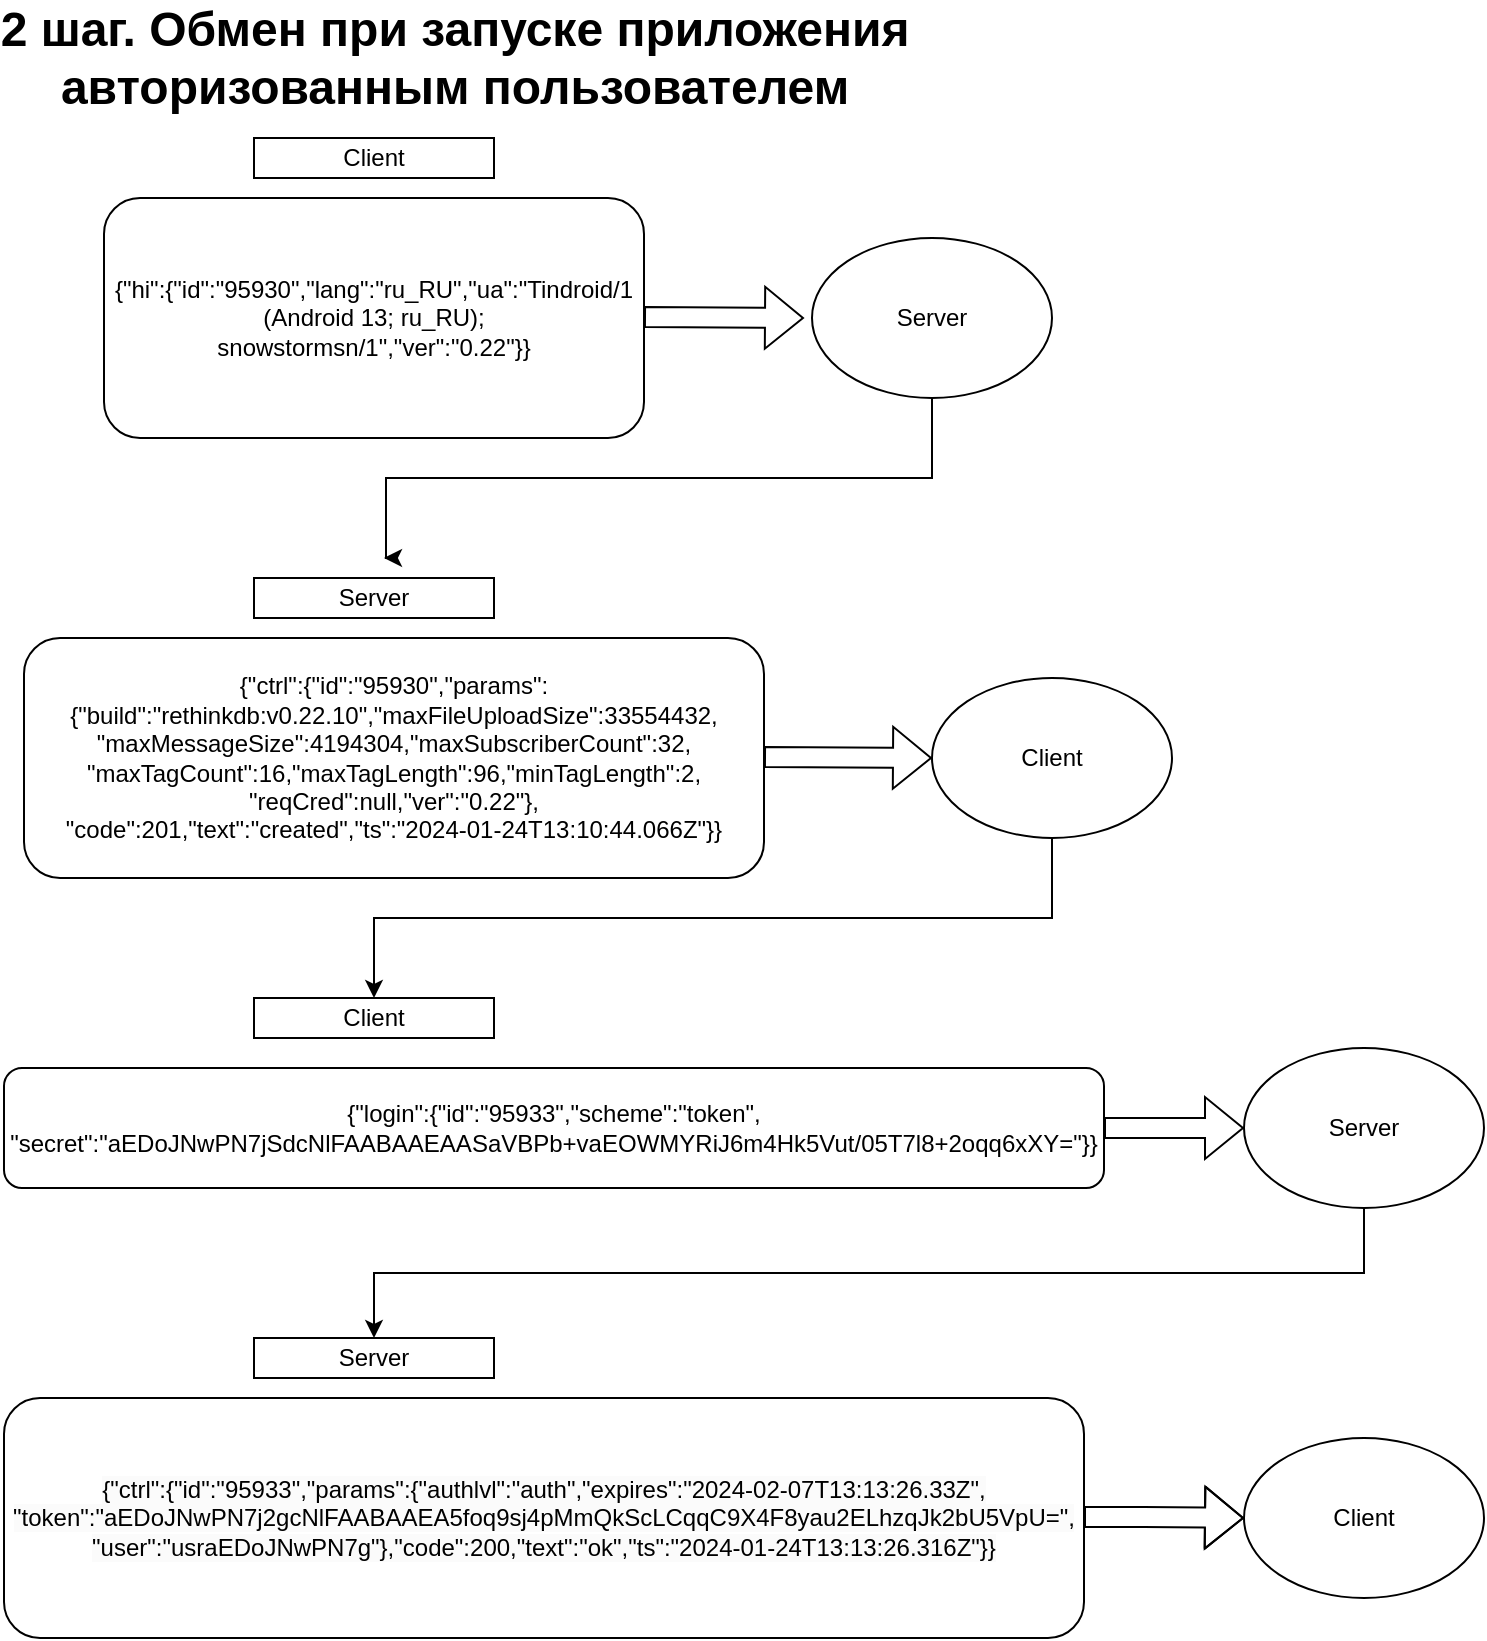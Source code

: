 <mxfile version="22.1.18" type="github">
  <diagram name="Страница — 1" id="4d1qR_BhAaS2eiX-IXbG">
    <mxGraphModel dx="1624" dy="804" grid="1" gridSize="10" guides="1" tooltips="1" connect="1" arrows="1" fold="1" page="1" pageScale="1" pageWidth="827" pageHeight="1169" math="0" shadow="0">
      <root>
        <mxCell id="0" />
        <mxCell id="1" parent="0" />
        <mxCell id="toivHBPaiMupdmYnzqNI-1" value="2 шаг. Обмен при запуске приложения &lt;br&gt;авторизованным пользователем" style="text;strokeColor=none;fillColor=none;html=1;fontSize=24;fontStyle=1;verticalAlign=middle;align=center;" vertex="1" parent="1">
          <mxGeometry x="170" y="30" width="130" height="40" as="geometry" />
        </mxCell>
        <mxCell id="toivHBPaiMupdmYnzqNI-3" value="Client" style="rounded=0;whiteSpace=wrap;html=1;" vertex="1" parent="1">
          <mxGeometry x="135" y="90" width="120" height="20" as="geometry" />
        </mxCell>
        <mxCell id="toivHBPaiMupdmYnzqNI-4" value="{&quot;hi&quot;:{&quot;id&quot;:&quot;95930&quot;,&quot;lang&quot;:&quot;ru_RU&quot;,&quot;ua&quot;:&quot;Tindroid/1 (Android 13; ru_RU); snowstormsn/1&quot;,&quot;ver&quot;:&quot;0.22&quot;}}" style="rounded=1;whiteSpace=wrap;html=1;" vertex="1" parent="1">
          <mxGeometry x="60" y="120" width="270" height="120" as="geometry" />
        </mxCell>
        <mxCell id="toivHBPaiMupdmYnzqNI-5" style="edgeStyle=orthogonalEdgeStyle;rounded=0;orthogonalLoop=1;jettySize=auto;html=1;exitX=0.5;exitY=1;exitDx=0;exitDy=0;" edge="1" parent="1" source="toivHBPaiMupdmYnzqNI-3" target="toivHBPaiMupdmYnzqNI-3">
          <mxGeometry relative="1" as="geometry" />
        </mxCell>
        <mxCell id="toivHBPaiMupdmYnzqNI-9" value="{&quot;ctrl&quot;:{&quot;id&quot;:&quot;95930&quot;,&quot;params&quot;:{&quot;build&quot;:&quot;rethinkdb:v0.22.10&quot;,&quot;maxFileUploadSize&quot;:33554432,&lt;br&gt;&quot;maxMessageSize&quot;:4194304,&quot;maxSubscriberCount&quot;:32,&lt;br&gt;&quot;maxTagCount&quot;:16,&quot;maxTagLength&quot;:96,&quot;minTagLength&quot;:2,&lt;br&gt;&quot;reqCred&quot;:null,&quot;ver&quot;:&quot;0.22&quot;},&lt;br&gt;&quot;code&quot;:201,&quot;text&quot;:&quot;created&quot;,&quot;ts&quot;:&quot;2024-01-24T13:10:44.066Z&quot;}}" style="rounded=1;whiteSpace=wrap;html=1;" vertex="1" parent="1">
          <mxGeometry x="20" y="340" width="370" height="120" as="geometry" />
        </mxCell>
        <mxCell id="toivHBPaiMupdmYnzqNI-10" value="Server" style="rounded=0;whiteSpace=wrap;html=1;" vertex="1" parent="1">
          <mxGeometry x="135" y="310" width="120" height="20" as="geometry" />
        </mxCell>
        <mxCell id="toivHBPaiMupdmYnzqNI-13" value="" style="shape=flexArrow;endArrow=classic;html=1;rounded=0;" edge="1" parent="1">
          <mxGeometry width="50" height="50" relative="1" as="geometry">
            <mxPoint x="330" y="179.5" as="sourcePoint" />
            <mxPoint x="410" y="180" as="targetPoint" />
          </mxGeometry>
        </mxCell>
        <mxCell id="toivHBPaiMupdmYnzqNI-16" style="edgeStyle=orthogonalEdgeStyle;rounded=0;orthogonalLoop=1;jettySize=auto;html=1;" edge="1" parent="1" source="toivHBPaiMupdmYnzqNI-15">
          <mxGeometry relative="1" as="geometry">
            <mxPoint x="200" y="300" as="targetPoint" />
            <Array as="points">
              <mxPoint x="474" y="260" />
              <mxPoint x="201" y="260" />
            </Array>
          </mxGeometry>
        </mxCell>
        <mxCell id="toivHBPaiMupdmYnzqNI-15" value="Server" style="ellipse;whiteSpace=wrap;html=1;" vertex="1" parent="1">
          <mxGeometry x="414" y="140" width="120" height="80" as="geometry" />
        </mxCell>
        <mxCell id="toivHBPaiMupdmYnzqNI-17" value="" style="shape=flexArrow;endArrow=classic;html=1;rounded=0;entryX=0;entryY=0.5;entryDx=0;entryDy=0;" edge="1" parent="1" target="toivHBPaiMupdmYnzqNI-18">
          <mxGeometry width="50" height="50" relative="1" as="geometry">
            <mxPoint x="390" y="399.5" as="sourcePoint" />
            <mxPoint x="460" y="399.5" as="targetPoint" />
          </mxGeometry>
        </mxCell>
        <mxCell id="toivHBPaiMupdmYnzqNI-25" style="edgeStyle=orthogonalEdgeStyle;rounded=0;orthogonalLoop=1;jettySize=auto;html=1;exitX=0.5;exitY=1;exitDx=0;exitDy=0;entryX=0.5;entryY=0;entryDx=0;entryDy=0;" edge="1" parent="1" source="toivHBPaiMupdmYnzqNI-18" target="toivHBPaiMupdmYnzqNI-20">
          <mxGeometry relative="1" as="geometry" />
        </mxCell>
        <mxCell id="toivHBPaiMupdmYnzqNI-18" value="Client" style="ellipse;whiteSpace=wrap;html=1;" vertex="1" parent="1">
          <mxGeometry x="474" y="360" width="120" height="80" as="geometry" />
        </mxCell>
        <mxCell id="toivHBPaiMupdmYnzqNI-20" value="Client" style="rounded=0;whiteSpace=wrap;html=1;" vertex="1" parent="1">
          <mxGeometry x="135" y="520" width="120" height="20" as="geometry" />
        </mxCell>
        <mxCell id="toivHBPaiMupdmYnzqNI-21" value="{&quot;login&quot;:{&quot;id&quot;:&quot;95933&quot;,&quot;scheme&quot;:&quot;token&quot;,&lt;br&gt;&quot;secret&quot;:&quot;aEDoJNwPN7jSdcNlFAABAAEAASaVBPb+vaEOWMYRiJ6m4Hk5Vut/05T7l8+2oqq6xXY=&quot;}}" style="rounded=1;whiteSpace=wrap;html=1;" vertex="1" parent="1">
          <mxGeometry x="10" y="555" width="550" height="60" as="geometry" />
        </mxCell>
        <mxCell id="toivHBPaiMupdmYnzqNI-22" value="&lt;span style=&quot;color: rgb(0, 0, 0); font-family: Helvetica; font-size: 12px; font-style: normal; font-variant-ligatures: normal; font-variant-caps: normal; font-weight: 400; letter-spacing: normal; orphans: 2; text-align: center; text-indent: 0px; text-transform: none; widows: 2; word-spacing: 0px; -webkit-text-stroke-width: 0px; background-color: rgb(251, 251, 251); text-decoration-thickness: initial; text-decoration-style: initial; text-decoration-color: initial; float: none; display: inline !important;&quot;&gt;{&quot;ctrl&quot;:{&quot;id&quot;:&quot;95933&quot;,&quot;params&quot;:{&quot;authlvl&quot;:&quot;auth&quot;,&quot;expires&quot;:&quot;2024-02-07T13:13:26.33Z&quot;,&lt;br&gt;&quot;token&quot;:&quot;aEDoJNwPN7j2gcNlFAABAAEA5foq9sj4pMmQkScLCqqC9X4F8yau2ELhzqJk2bU5VpU=&quot;,&lt;br&gt;&quot;user&quot;:&quot;usraEDoJNwPN7g&quot;},&quot;code&quot;:200,&quot;text&quot;:&quot;ok&quot;,&quot;ts&quot;:&quot;2024-01-24T13:13:26.316Z&quot;}}&lt;/span&gt;" style="rounded=1;whiteSpace=wrap;html=1;" vertex="1" parent="1">
          <mxGeometry x="10" y="720" width="540" height="120" as="geometry" />
        </mxCell>
        <mxCell id="toivHBPaiMupdmYnzqNI-23" value="Server" style="rounded=0;whiteSpace=wrap;html=1;" vertex="1" parent="1">
          <mxGeometry x="135" y="690" width="120" height="20" as="geometry" />
        </mxCell>
        <mxCell id="toivHBPaiMupdmYnzqNI-28" style="edgeStyle=orthogonalEdgeStyle;rounded=0;orthogonalLoop=1;jettySize=auto;html=1;exitX=0.5;exitY=1;exitDx=0;exitDy=0;entryX=0.5;entryY=0;entryDx=0;entryDy=0;" edge="1" parent="1" source="toivHBPaiMupdmYnzqNI-26" target="toivHBPaiMupdmYnzqNI-23">
          <mxGeometry relative="1" as="geometry" />
        </mxCell>
        <mxCell id="toivHBPaiMupdmYnzqNI-26" value="Server" style="ellipse;whiteSpace=wrap;html=1;" vertex="1" parent="1">
          <mxGeometry x="630" y="545" width="120" height="80" as="geometry" />
        </mxCell>
        <mxCell id="toivHBPaiMupdmYnzqNI-27" value="" style="shape=flexArrow;endArrow=classic;html=1;rounded=0;" edge="1" parent="1">
          <mxGeometry width="50" height="50" relative="1" as="geometry">
            <mxPoint x="560" y="585" as="sourcePoint" />
            <mxPoint x="630" y="585" as="targetPoint" />
          </mxGeometry>
        </mxCell>
        <mxCell id="toivHBPaiMupdmYnzqNI-31" value="" style="shape=flexArrow;endArrow=classic;html=1;rounded=0;" edge="1" parent="1">
          <mxGeometry width="50" height="50" relative="1" as="geometry">
            <mxPoint x="550" y="779.5" as="sourcePoint" />
            <mxPoint x="630" y="780" as="targetPoint" />
            <Array as="points">
              <mxPoint x="560" y="779.5" />
              <mxPoint x="580" y="779.5" />
            </Array>
          </mxGeometry>
        </mxCell>
        <mxCell id="toivHBPaiMupdmYnzqNI-32" value="Client" style="ellipse;whiteSpace=wrap;html=1;" vertex="1" parent="1">
          <mxGeometry x="630" y="740" width="120" height="80" as="geometry" />
        </mxCell>
      </root>
    </mxGraphModel>
  </diagram>
</mxfile>

